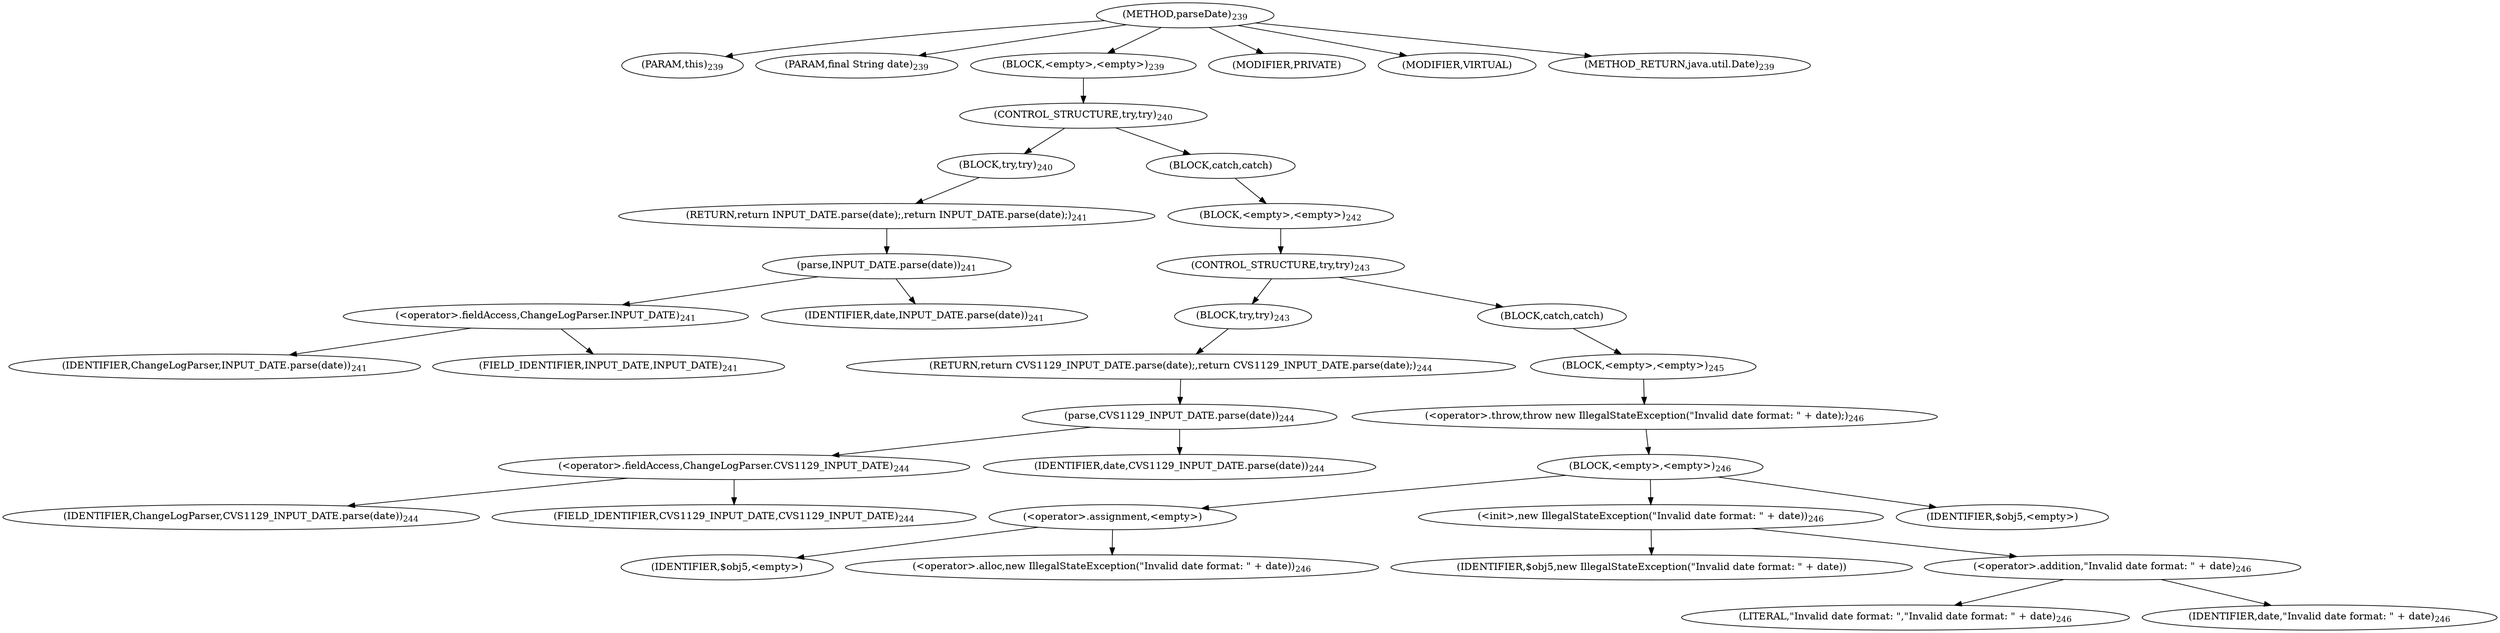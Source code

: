 digraph "parseDate" {  
"519" [label = <(METHOD,parseDate)<SUB>239</SUB>> ]
"520" [label = <(PARAM,this)<SUB>239</SUB>> ]
"521" [label = <(PARAM,final String date)<SUB>239</SUB>> ]
"522" [label = <(BLOCK,&lt;empty&gt;,&lt;empty&gt;)<SUB>239</SUB>> ]
"523" [label = <(CONTROL_STRUCTURE,try,try)<SUB>240</SUB>> ]
"524" [label = <(BLOCK,try,try)<SUB>240</SUB>> ]
"525" [label = <(RETURN,return INPUT_DATE.parse(date);,return INPUT_DATE.parse(date);)<SUB>241</SUB>> ]
"526" [label = <(parse,INPUT_DATE.parse(date))<SUB>241</SUB>> ]
"527" [label = <(&lt;operator&gt;.fieldAccess,ChangeLogParser.INPUT_DATE)<SUB>241</SUB>> ]
"528" [label = <(IDENTIFIER,ChangeLogParser,INPUT_DATE.parse(date))<SUB>241</SUB>> ]
"529" [label = <(FIELD_IDENTIFIER,INPUT_DATE,INPUT_DATE)<SUB>241</SUB>> ]
"530" [label = <(IDENTIFIER,date,INPUT_DATE.parse(date))<SUB>241</SUB>> ]
"531" [label = <(BLOCK,catch,catch)> ]
"532" [label = <(BLOCK,&lt;empty&gt;,&lt;empty&gt;)<SUB>242</SUB>> ]
"533" [label = <(CONTROL_STRUCTURE,try,try)<SUB>243</SUB>> ]
"534" [label = <(BLOCK,try,try)<SUB>243</SUB>> ]
"535" [label = <(RETURN,return CVS1129_INPUT_DATE.parse(date);,return CVS1129_INPUT_DATE.parse(date);)<SUB>244</SUB>> ]
"536" [label = <(parse,CVS1129_INPUT_DATE.parse(date))<SUB>244</SUB>> ]
"537" [label = <(&lt;operator&gt;.fieldAccess,ChangeLogParser.CVS1129_INPUT_DATE)<SUB>244</SUB>> ]
"538" [label = <(IDENTIFIER,ChangeLogParser,CVS1129_INPUT_DATE.parse(date))<SUB>244</SUB>> ]
"539" [label = <(FIELD_IDENTIFIER,CVS1129_INPUT_DATE,CVS1129_INPUT_DATE)<SUB>244</SUB>> ]
"540" [label = <(IDENTIFIER,date,CVS1129_INPUT_DATE.parse(date))<SUB>244</SUB>> ]
"541" [label = <(BLOCK,catch,catch)> ]
"542" [label = <(BLOCK,&lt;empty&gt;,&lt;empty&gt;)<SUB>245</SUB>> ]
"543" [label = <(&lt;operator&gt;.throw,throw new IllegalStateException(&quot;Invalid date format: &quot; + date);)<SUB>246</SUB>> ]
"544" [label = <(BLOCK,&lt;empty&gt;,&lt;empty&gt;)<SUB>246</SUB>> ]
"545" [label = <(&lt;operator&gt;.assignment,&lt;empty&gt;)> ]
"546" [label = <(IDENTIFIER,$obj5,&lt;empty&gt;)> ]
"547" [label = <(&lt;operator&gt;.alloc,new IllegalStateException(&quot;Invalid date format: &quot; + date))<SUB>246</SUB>> ]
"548" [label = <(&lt;init&gt;,new IllegalStateException(&quot;Invalid date format: &quot; + date))<SUB>246</SUB>> ]
"549" [label = <(IDENTIFIER,$obj5,new IllegalStateException(&quot;Invalid date format: &quot; + date))> ]
"550" [label = <(&lt;operator&gt;.addition,&quot;Invalid date format: &quot; + date)<SUB>246</SUB>> ]
"551" [label = <(LITERAL,&quot;Invalid date format: &quot;,&quot;Invalid date format: &quot; + date)<SUB>246</SUB>> ]
"552" [label = <(IDENTIFIER,date,&quot;Invalid date format: &quot; + date)<SUB>246</SUB>> ]
"553" [label = <(IDENTIFIER,$obj5,&lt;empty&gt;)> ]
"554" [label = <(MODIFIER,PRIVATE)> ]
"555" [label = <(MODIFIER,VIRTUAL)> ]
"556" [label = <(METHOD_RETURN,java.util.Date)<SUB>239</SUB>> ]
  "519" -> "520" 
  "519" -> "521" 
  "519" -> "522" 
  "519" -> "554" 
  "519" -> "555" 
  "519" -> "556" 
  "522" -> "523" 
  "523" -> "524" 
  "523" -> "531" 
  "524" -> "525" 
  "525" -> "526" 
  "526" -> "527" 
  "526" -> "530" 
  "527" -> "528" 
  "527" -> "529" 
  "531" -> "532" 
  "532" -> "533" 
  "533" -> "534" 
  "533" -> "541" 
  "534" -> "535" 
  "535" -> "536" 
  "536" -> "537" 
  "536" -> "540" 
  "537" -> "538" 
  "537" -> "539" 
  "541" -> "542" 
  "542" -> "543" 
  "543" -> "544" 
  "544" -> "545" 
  "544" -> "548" 
  "544" -> "553" 
  "545" -> "546" 
  "545" -> "547" 
  "548" -> "549" 
  "548" -> "550" 
  "550" -> "551" 
  "550" -> "552" 
}
